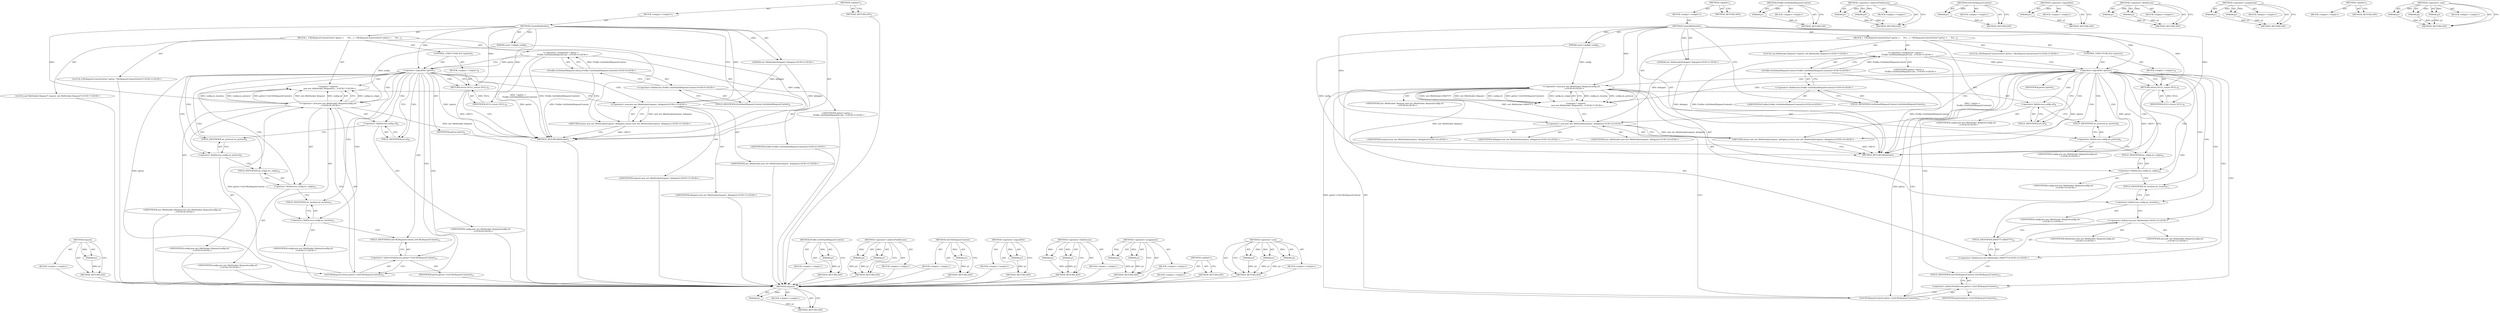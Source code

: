 digraph "&lt;operator&gt;.new" {
vulnerable_97 [label=<(METHOD,request)>];
vulnerable_98 [label=<(PARAM,p1)>];
vulnerable_99 [label=<(BLOCK,&lt;empty&gt;,&lt;empty&gt;)>];
vulnerable_100 [label=<(METHOD_RETURN,ANY)>];
vulnerable_6 [label=<(METHOD,&lt;global&gt;)<SUB>1</SUB>>];
vulnerable_7 [label=<(BLOCK,&lt;empty&gt;,&lt;empty&gt;)<SUB>1</SUB>>];
vulnerable_8 [label=<(METHOD,CreateWebSocket)<SUB>1</SUB>>];
vulnerable_9 [label=<(PARAM,const Config&amp; config)<SUB>2</SUB>>];
vulnerable_10 [label="<(PARAM,net::WebSocketDelegate* delegate)<SUB>2</SUB>>"];
vulnerable_11 [label=<(BLOCK,{
  URLRequestContextGetter* getter =
      Pro...,{
  URLRequestContextGetter* getter =
      Pro...)<SUB>2</SUB>>];
vulnerable_12 [label="<(LOCAL,URLRequestContextGetter* getter: URLRequestContextGetter*)<SUB>3</SUB>>"];
vulnerable_13 [label="<(&lt;operator&gt;.assignment,* getter =
      Profile::GetDefaultRequestCont...)<SUB>3</SUB>>"];
vulnerable_14 [label="<(IDENTIFIER,getter,* getter =
      Profile::GetDefaultRequestCont...)<SUB>3</SUB>>"];
vulnerable_15 [label="<(Profile.GetDefaultRequestContext,Profile::GetDefaultRequestContext())<SUB>4</SUB>>"];
vulnerable_16 [label="<(&lt;operator&gt;.fieldAccess,Profile::GetDefaultRequestContext)<SUB>4</SUB>>"];
vulnerable_17 [label="<(IDENTIFIER,Profile,Profile::GetDefaultRequestContext())<SUB>4</SUB>>"];
vulnerable_18 [label=<(FIELD_IDENTIFIER,GetDefaultRequestContext,GetDefaultRequestContext)<SUB>4</SUB>>];
vulnerable_19 [label=<(CONTROL_STRUCTURE,IF,if (!getter))<SUB>5</SUB>>];
vulnerable_20 [label=<(&lt;operator&gt;.logicalNot,!getter)<SUB>5</SUB>>];
vulnerable_21 [label=<(IDENTIFIER,getter,!getter)<SUB>5</SUB>>];
vulnerable_22 [label=<(BLOCK,&lt;empty&gt;,&lt;empty&gt;)<SUB>6</SUB>>];
vulnerable_23 [label=<(RETURN,return NULL;,return NULL;)<SUB>6</SUB>>];
vulnerable_24 [label=<(IDENTIFIER,NULL,return NULL;)<SUB>6</SUB>>];
vulnerable_25 [label="<(LOCAL,net.WebSocket.Request* request: net.WebSocket.Request*)<SUB>7</SUB>>"];
vulnerable_26 [label="<(request,* request(
      new net::WebSocket::Request(co...)<SUB>7</SUB>>"];
vulnerable_27 [label="<(&lt;operator&gt;.new,new net::WebSocket::Request(config.url,
       ...)<SUB>8</SUB>>"];
vulnerable_28 [label="<(IDENTIFIER,net::WebSocket::Request,new net::WebSocket::Request(config.url,
       ...)<SUB>8</SUB>>"];
vulnerable_29 [label=<(&lt;operator&gt;.fieldAccess,config.url)<SUB>8</SUB>>];
vulnerable_30 [label="<(IDENTIFIER,config,new net::WebSocket::Request(config.url,
       ...)<SUB>8</SUB>>"];
vulnerable_31 [label=<(FIELD_IDENTIFIER,url,url)<SUB>8</SUB>>];
vulnerable_32 [label=<(&lt;operator&gt;.fieldAccess,config.ws_protocol)<SUB>9</SUB>>];
vulnerable_33 [label="<(IDENTIFIER,config,new net::WebSocket::Request(config.url,
       ...)<SUB>9</SUB>>"];
vulnerable_34 [label=<(FIELD_IDENTIFIER,ws_protocol,ws_protocol)<SUB>9</SUB>>];
vulnerable_35 [label=<(&lt;operator&gt;.fieldAccess,config.ws_origin)<SUB>10</SUB>>];
vulnerable_36 [label="<(IDENTIFIER,config,new net::WebSocket::Request(config.url,
       ...)<SUB>10</SUB>>"];
vulnerable_37 [label=<(FIELD_IDENTIFIER,ws_origin,ws_origin)<SUB>10</SUB>>];
vulnerable_38 [label=<(&lt;operator&gt;.fieldAccess,config.ws_location)<SUB>11</SUB>>];
vulnerable_39 [label="<(IDENTIFIER,config,new net::WebSocket::Request(config.url,
       ...)<SUB>11</SUB>>"];
vulnerable_40 [label=<(FIELD_IDENTIFIER,ws_location,ws_location)<SUB>11</SUB>>];
vulnerable_41 [label=<(GetURLRequestContext,getter-&gt;GetURLRequestContext())<SUB>12</SUB>>];
vulnerable_42 [label=<(&lt;operator&gt;.indirectFieldAccess,getter-&gt;GetURLRequestContext)<SUB>12</SUB>>];
vulnerable_43 [label=<(IDENTIFIER,getter,getter-&gt;GetURLRequestContext())<SUB>12</SUB>>];
vulnerable_44 [label=<(FIELD_IDENTIFIER,GetURLRequestContext,GetURLRequestContext)<SUB>12</SUB>>];
vulnerable_45 [label="<(RETURN,return new net::WebSocket(request, delegate);,return new net::WebSocket(request, delegate);)<SUB>13</SUB>>"];
vulnerable_46 [label="<(&lt;operator&gt;.new,new net::WebSocket(request, delegate))<SUB>13</SUB>>"];
vulnerable_47 [label="<(IDENTIFIER,net::WebSocket,new net::WebSocket(request, delegate))<SUB>13</SUB>>"];
vulnerable_48 [label="<(IDENTIFIER,request,new net::WebSocket(request, delegate))<SUB>13</SUB>>"];
vulnerable_49 [label="<(IDENTIFIER,delegate,new net::WebSocket(request, delegate))<SUB>13</SUB>>"];
vulnerable_50 [label=<(METHOD_RETURN,WebSocket)<SUB>1</SUB>>];
vulnerable_52 [label=<(METHOD_RETURN,ANY)<SUB>1</SUB>>];
vulnerable_84 [label=<(METHOD,Profile.GetDefaultRequestContext)>];
vulnerable_85 [label=<(PARAM,p1)>];
vulnerable_86 [label=<(BLOCK,&lt;empty&gt;,&lt;empty&gt;)>];
vulnerable_87 [label=<(METHOD_RETURN,ANY)>];
vulnerable_111 [label=<(METHOD,&lt;operator&gt;.indirectFieldAccess)>];
vulnerable_112 [label=<(PARAM,p1)>];
vulnerable_113 [label=<(PARAM,p2)>];
vulnerable_114 [label=<(BLOCK,&lt;empty&gt;,&lt;empty&gt;)>];
vulnerable_115 [label=<(METHOD_RETURN,ANY)>];
vulnerable_107 [label=<(METHOD,GetURLRequestContext)>];
vulnerable_108 [label=<(PARAM,p1)>];
vulnerable_109 [label=<(BLOCK,&lt;empty&gt;,&lt;empty&gt;)>];
vulnerable_110 [label=<(METHOD_RETURN,ANY)>];
vulnerable_93 [label=<(METHOD,&lt;operator&gt;.logicalNot)>];
vulnerable_94 [label=<(PARAM,p1)>];
vulnerable_95 [label=<(BLOCK,&lt;empty&gt;,&lt;empty&gt;)>];
vulnerable_96 [label=<(METHOD_RETURN,ANY)>];
vulnerable_88 [label=<(METHOD,&lt;operator&gt;.fieldAccess)>];
vulnerable_89 [label=<(PARAM,p1)>];
vulnerable_90 [label=<(PARAM,p2)>];
vulnerable_91 [label=<(BLOCK,&lt;empty&gt;,&lt;empty&gt;)>];
vulnerable_92 [label=<(METHOD_RETURN,ANY)>];
vulnerable_79 [label=<(METHOD,&lt;operator&gt;.assignment)>];
vulnerable_80 [label=<(PARAM,p1)>];
vulnerable_81 [label=<(PARAM,p2)>];
vulnerable_82 [label=<(BLOCK,&lt;empty&gt;,&lt;empty&gt;)>];
vulnerable_83 [label=<(METHOD_RETURN,ANY)>];
vulnerable_73 [label=<(METHOD,&lt;global&gt;)<SUB>1</SUB>>];
vulnerable_74 [label=<(BLOCK,&lt;empty&gt;,&lt;empty&gt;)>];
vulnerable_75 [label=<(METHOD_RETURN,ANY)>];
vulnerable_101 [label=<(METHOD,&lt;operator&gt;.new)>];
vulnerable_102 [label=<(PARAM,p1)>];
vulnerable_103 [label=<(PARAM,p2)>];
vulnerable_104 [label=<(PARAM,p3)>];
vulnerable_105 [label=<(BLOCK,&lt;empty&gt;,&lt;empty&gt;)>];
vulnerable_106 [label=<(METHOD_RETURN,ANY)>];
fixed_102 [label=<(METHOD,request)>];
fixed_103 [label=<(PARAM,p1)>];
fixed_104 [label=<(BLOCK,&lt;empty&gt;,&lt;empty&gt;)>];
fixed_105 [label=<(METHOD_RETURN,ANY)>];
fixed_6 [label=<(METHOD,&lt;global&gt;)<SUB>1</SUB>>];
fixed_7 [label=<(BLOCK,&lt;empty&gt;,&lt;empty&gt;)<SUB>1</SUB>>];
fixed_8 [label=<(METHOD,CreateWebSocket)<SUB>1</SUB>>];
fixed_9 [label=<(PARAM,const Config&amp; config)<SUB>2</SUB>>];
fixed_10 [label="<(PARAM,net::WebSocketDelegate* delegate)<SUB>2</SUB>>"];
fixed_11 [label=<(BLOCK,{
  URLRequestContextGetter* getter =
      Pro...,{
  URLRequestContextGetter* getter =
      Pro...)<SUB>2</SUB>>];
fixed_12 [label="<(LOCAL,URLRequestContextGetter* getter: URLRequestContextGetter*)<SUB>3</SUB>>"];
fixed_13 [label="<(&lt;operator&gt;.assignment,* getter =
      Profile::GetDefaultRequestCont...)<SUB>3</SUB>>"];
fixed_14 [label="<(IDENTIFIER,getter,* getter =
      Profile::GetDefaultRequestCont...)<SUB>3</SUB>>"];
fixed_15 [label="<(Profile.GetDefaultRequestContext,Profile::GetDefaultRequestContext())<SUB>4</SUB>>"];
fixed_16 [label="<(&lt;operator&gt;.fieldAccess,Profile::GetDefaultRequestContext)<SUB>4</SUB>>"];
fixed_17 [label="<(IDENTIFIER,Profile,Profile::GetDefaultRequestContext())<SUB>4</SUB>>"];
fixed_18 [label=<(FIELD_IDENTIFIER,GetDefaultRequestContext,GetDefaultRequestContext)<SUB>4</SUB>>];
fixed_19 [label=<(CONTROL_STRUCTURE,IF,if (!getter))<SUB>5</SUB>>];
fixed_20 [label=<(&lt;operator&gt;.logicalNot,!getter)<SUB>5</SUB>>];
fixed_21 [label=<(IDENTIFIER,getter,!getter)<SUB>5</SUB>>];
fixed_22 [label=<(BLOCK,&lt;empty&gt;,&lt;empty&gt;)<SUB>6</SUB>>];
fixed_23 [label=<(RETURN,return NULL;,return NULL;)<SUB>6</SUB>>];
fixed_24 [label=<(IDENTIFIER,NULL,return NULL;)<SUB>6</SUB>>];
fixed_25 [label="<(LOCAL,net.WebSocket.Request* request: net.WebSocket.Request*)<SUB>7</SUB>>"];
fixed_26 [label="<(request,* request(
      new net::WebSocket::Request(co...)<SUB>7</SUB>>"];
fixed_27 [label="<(&lt;operator&gt;.new,new net::WebSocket::Request(config.url,
       ...)<SUB>8</SUB>>"];
fixed_28 [label="<(IDENTIFIER,net::WebSocket::Request,new net::WebSocket::Request(config.url,
       ...)<SUB>8</SUB>>"];
fixed_29 [label=<(&lt;operator&gt;.fieldAccess,config.url)<SUB>8</SUB>>];
fixed_30 [label="<(IDENTIFIER,config,new net::WebSocket::Request(config.url,
       ...)<SUB>8</SUB>>"];
fixed_31 [label=<(FIELD_IDENTIFIER,url,url)<SUB>8</SUB>>];
fixed_32 [label=<(&lt;operator&gt;.fieldAccess,config.ws_protocol)<SUB>9</SUB>>];
fixed_33 [label="<(IDENTIFIER,config,new net::WebSocket::Request(config.url,
       ...)<SUB>9</SUB>>"];
fixed_34 [label=<(FIELD_IDENTIFIER,ws_protocol,ws_protocol)<SUB>9</SUB>>];
fixed_35 [label=<(&lt;operator&gt;.fieldAccess,config.ws_origin)<SUB>10</SUB>>];
fixed_36 [label="<(IDENTIFIER,config,new net::WebSocket::Request(config.url,
       ...)<SUB>10</SUB>>"];
fixed_37 [label=<(FIELD_IDENTIFIER,ws_origin,ws_origin)<SUB>10</SUB>>];
fixed_38 [label=<(&lt;operator&gt;.fieldAccess,config.ws_location)<SUB>11</SUB>>];
fixed_39 [label="<(IDENTIFIER,config,new net::WebSocket::Request(config.url,
       ...)<SUB>11</SUB>>"];
fixed_40 [label=<(FIELD_IDENTIFIER,ws_location,ws_location)<SUB>11</SUB>>];
fixed_41 [label="<(&lt;operator&gt;.fieldAccess,net::WebSocket::DRAFT75)<SUB>12</SUB>>"];
fixed_42 [label="<(&lt;operator&gt;.fieldAccess,net::WebSocket)<SUB>12</SUB>>"];
fixed_43 [label="<(IDENTIFIER,net,new net::WebSocket::Request(config.url,
       ...)<SUB>12</SUB>>"];
fixed_44 [label="<(IDENTIFIER,WebSocket,new net::WebSocket::Request(config.url,
       ...)<SUB>12</SUB>>"];
fixed_45 [label=<(FIELD_IDENTIFIER,DRAFT75,DRAFT75)<SUB>12</SUB>>];
fixed_46 [label=<(GetURLRequestContext,getter-&gt;GetURLRequestContext())<SUB>13</SUB>>];
fixed_47 [label=<(&lt;operator&gt;.indirectFieldAccess,getter-&gt;GetURLRequestContext)<SUB>13</SUB>>];
fixed_48 [label=<(IDENTIFIER,getter,getter-&gt;GetURLRequestContext())<SUB>13</SUB>>];
fixed_49 [label=<(FIELD_IDENTIFIER,GetURLRequestContext,GetURLRequestContext)<SUB>13</SUB>>];
fixed_50 [label="<(RETURN,return new net::WebSocket(request, delegate);,return new net::WebSocket(request, delegate);)<SUB>14</SUB>>"];
fixed_51 [label="<(&lt;operator&gt;.new,new net::WebSocket(request, delegate))<SUB>14</SUB>>"];
fixed_52 [label="<(IDENTIFIER,net::WebSocket,new net::WebSocket(request, delegate))<SUB>14</SUB>>"];
fixed_53 [label="<(IDENTIFIER,request,new net::WebSocket(request, delegate))<SUB>14</SUB>>"];
fixed_54 [label="<(IDENTIFIER,delegate,new net::WebSocket(request, delegate))<SUB>14</SUB>>"];
fixed_55 [label=<(METHOD_RETURN,WebSocket)<SUB>1</SUB>>];
fixed_57 [label=<(METHOD_RETURN,ANY)<SUB>1</SUB>>];
fixed_89 [label=<(METHOD,Profile.GetDefaultRequestContext)>];
fixed_90 [label=<(PARAM,p1)>];
fixed_91 [label=<(BLOCK,&lt;empty&gt;,&lt;empty&gt;)>];
fixed_92 [label=<(METHOD_RETURN,ANY)>];
fixed_116 [label=<(METHOD,&lt;operator&gt;.indirectFieldAccess)>];
fixed_117 [label=<(PARAM,p1)>];
fixed_118 [label=<(PARAM,p2)>];
fixed_119 [label=<(BLOCK,&lt;empty&gt;,&lt;empty&gt;)>];
fixed_120 [label=<(METHOD_RETURN,ANY)>];
fixed_112 [label=<(METHOD,GetURLRequestContext)>];
fixed_113 [label=<(PARAM,p1)>];
fixed_114 [label=<(BLOCK,&lt;empty&gt;,&lt;empty&gt;)>];
fixed_115 [label=<(METHOD_RETURN,ANY)>];
fixed_98 [label=<(METHOD,&lt;operator&gt;.logicalNot)>];
fixed_99 [label=<(PARAM,p1)>];
fixed_100 [label=<(BLOCK,&lt;empty&gt;,&lt;empty&gt;)>];
fixed_101 [label=<(METHOD_RETURN,ANY)>];
fixed_93 [label=<(METHOD,&lt;operator&gt;.fieldAccess)>];
fixed_94 [label=<(PARAM,p1)>];
fixed_95 [label=<(PARAM,p2)>];
fixed_96 [label=<(BLOCK,&lt;empty&gt;,&lt;empty&gt;)>];
fixed_97 [label=<(METHOD_RETURN,ANY)>];
fixed_84 [label=<(METHOD,&lt;operator&gt;.assignment)>];
fixed_85 [label=<(PARAM,p1)>];
fixed_86 [label=<(PARAM,p2)>];
fixed_87 [label=<(BLOCK,&lt;empty&gt;,&lt;empty&gt;)>];
fixed_88 [label=<(METHOD_RETURN,ANY)>];
fixed_78 [label=<(METHOD,&lt;global&gt;)<SUB>1</SUB>>];
fixed_79 [label=<(BLOCK,&lt;empty&gt;,&lt;empty&gt;)>];
fixed_80 [label=<(METHOD_RETURN,ANY)>];
fixed_106 [label=<(METHOD,&lt;operator&gt;.new)>];
fixed_107 [label=<(PARAM,p1)>];
fixed_108 [label=<(PARAM,p2)>];
fixed_109 [label=<(PARAM,p3)>];
fixed_110 [label=<(BLOCK,&lt;empty&gt;,&lt;empty&gt;)>];
fixed_111 [label=<(METHOD_RETURN,ANY)>];
vulnerable_97 -> vulnerable_98  [key=0, label="AST: "];
vulnerable_97 -> vulnerable_98  [key=1, label="DDG: "];
vulnerable_97 -> vulnerable_99  [key=0, label="AST: "];
vulnerable_97 -> vulnerable_100  [key=0, label="AST: "];
vulnerable_97 -> vulnerable_100  [key=1, label="CFG: "];
vulnerable_98 -> vulnerable_100  [key=0, label="DDG: p1"];
vulnerable_99 -> fixed_102  [key=0];
vulnerable_100 -> fixed_102  [key=0];
vulnerable_6 -> vulnerable_7  [key=0, label="AST: "];
vulnerable_6 -> vulnerable_52  [key=0, label="AST: "];
vulnerable_6 -> vulnerable_52  [key=1, label="CFG: "];
vulnerable_7 -> vulnerable_8  [key=0, label="AST: "];
vulnerable_8 -> vulnerable_9  [key=0, label="AST: "];
vulnerable_8 -> vulnerable_9  [key=1, label="DDG: "];
vulnerable_8 -> vulnerable_10  [key=0, label="AST: "];
vulnerable_8 -> vulnerable_10  [key=1, label="DDG: "];
vulnerable_8 -> vulnerable_11  [key=0, label="AST: "];
vulnerable_8 -> vulnerable_50  [key=0, label="AST: "];
vulnerable_8 -> vulnerable_18  [key=0, label="CFG: "];
vulnerable_8 -> vulnerable_20  [key=0, label="DDG: "];
vulnerable_8 -> vulnerable_23  [key=0, label="DDG: "];
vulnerable_8 -> vulnerable_27  [key=0, label="DDG: "];
vulnerable_8 -> vulnerable_46  [key=0, label="DDG: "];
vulnerable_8 -> vulnerable_24  [key=0, label="DDG: "];
vulnerable_9 -> vulnerable_50  [key=0, label="DDG: config"];
vulnerable_9 -> vulnerable_27  [key=0, label="DDG: config"];
vulnerable_10 -> vulnerable_50  [key=0, label="DDG: delegate"];
vulnerable_10 -> vulnerable_46  [key=0, label="DDG: delegate"];
vulnerable_11 -> vulnerable_12  [key=0, label="AST: "];
vulnerable_11 -> vulnerable_13  [key=0, label="AST: "];
vulnerable_11 -> vulnerable_19  [key=0, label="AST: "];
vulnerable_11 -> vulnerable_25  [key=0, label="AST: "];
vulnerable_11 -> vulnerable_26  [key=0, label="AST: "];
vulnerable_11 -> vulnerable_45  [key=0, label="AST: "];
vulnerable_12 -> fixed_102  [key=0];
vulnerable_13 -> vulnerable_14  [key=0, label="AST: "];
vulnerable_13 -> vulnerable_15  [key=0, label="AST: "];
vulnerable_13 -> vulnerable_20  [key=0, label="CFG: "];
vulnerable_13 -> vulnerable_20  [key=1, label="DDG: getter"];
vulnerable_13 -> vulnerable_50  [key=0, label="DDG: Profile::GetDefaultRequestContext()"];
vulnerable_13 -> vulnerable_50  [key=1, label="DDG: * getter =
      Profile::GetDefaultRequestContext()"];
vulnerable_14 -> fixed_102  [key=0];
vulnerable_15 -> vulnerable_16  [key=0, label="AST: "];
vulnerable_15 -> vulnerable_13  [key=0, label="CFG: "];
vulnerable_15 -> vulnerable_13  [key=1, label="DDG: Profile::GetDefaultRequestContext"];
vulnerable_15 -> vulnerable_50  [key=0, label="DDG: Profile::GetDefaultRequestContext"];
vulnerable_16 -> vulnerable_17  [key=0, label="AST: "];
vulnerable_16 -> vulnerable_18  [key=0, label="AST: "];
vulnerable_16 -> vulnerable_15  [key=0, label="CFG: "];
vulnerable_17 -> fixed_102  [key=0];
vulnerable_18 -> vulnerable_16  [key=0, label="CFG: "];
vulnerable_19 -> vulnerable_20  [key=0, label="AST: "];
vulnerable_19 -> vulnerable_22  [key=0, label="AST: "];
vulnerable_20 -> vulnerable_21  [key=0, label="AST: "];
vulnerable_20 -> vulnerable_23  [key=0, label="CFG: "];
vulnerable_20 -> vulnerable_23  [key=1, label="CDG: "];
vulnerable_20 -> vulnerable_31  [key=0, label="CFG: "];
vulnerable_20 -> vulnerable_31  [key=1, label="CDG: "];
vulnerable_20 -> vulnerable_50  [key=0, label="DDG: getter"];
vulnerable_20 -> vulnerable_50  [key=1, label="DDG: !getter"];
vulnerable_20 -> vulnerable_41  [key=0, label="DDG: getter"];
vulnerable_20 -> vulnerable_41  [key=1, label="CDG: "];
vulnerable_20 -> vulnerable_34  [key=0, label="CDG: "];
vulnerable_20 -> vulnerable_32  [key=0, label="CDG: "];
vulnerable_20 -> vulnerable_26  [key=0, label="CDG: "];
vulnerable_20 -> vulnerable_42  [key=0, label="CDG: "];
vulnerable_20 -> vulnerable_37  [key=0, label="CDG: "];
vulnerable_20 -> vulnerable_46  [key=0, label="CDG: "];
vulnerable_20 -> vulnerable_38  [key=0, label="CDG: "];
vulnerable_20 -> vulnerable_45  [key=0, label="CDG: "];
vulnerable_20 -> vulnerable_27  [key=0, label="CDG: "];
vulnerable_20 -> vulnerable_40  [key=0, label="CDG: "];
vulnerable_20 -> vulnerable_29  [key=0, label="CDG: "];
vulnerable_20 -> vulnerable_44  [key=0, label="CDG: "];
vulnerable_20 -> vulnerable_35  [key=0, label="CDG: "];
vulnerable_21 -> fixed_102  [key=0];
vulnerable_22 -> vulnerable_23  [key=0, label="AST: "];
vulnerable_23 -> vulnerable_24  [key=0, label="AST: "];
vulnerable_23 -> vulnerable_50  [key=0, label="CFG: "];
vulnerable_23 -> vulnerable_50  [key=1, label="DDG: &lt;RET&gt;"];
vulnerable_24 -> vulnerable_23  [key=0, label="DDG: NULL"];
vulnerable_25 -> fixed_102  [key=0];
vulnerable_26 -> vulnerable_27  [key=0, label="AST: "];
vulnerable_26 -> vulnerable_46  [key=0, label="CFG: "];
vulnerable_27 -> vulnerable_28  [key=0, label="AST: "];
vulnerable_27 -> vulnerable_29  [key=0, label="AST: "];
vulnerable_27 -> vulnerable_32  [key=0, label="AST: "];
vulnerable_27 -> vulnerable_35  [key=0, label="AST: "];
vulnerable_27 -> vulnerable_38  [key=0, label="AST: "];
vulnerable_27 -> vulnerable_41  [key=0, label="AST: "];
vulnerable_27 -> vulnerable_26  [key=0, label="CFG: "];
vulnerable_27 -> vulnerable_26  [key=1, label="DDG: config.ws_origin"];
vulnerable_27 -> vulnerable_26  [key=2, label="DDG: config.ws_location"];
vulnerable_27 -> vulnerable_26  [key=3, label="DDG: config.ws_protocol"];
vulnerable_27 -> vulnerable_26  [key=4, label="DDG: getter-&gt;GetURLRequestContext()"];
vulnerable_27 -> vulnerable_26  [key=5, label="DDG: net::WebSocket::Request"];
vulnerable_27 -> vulnerable_26  [key=6, label="DDG: config.url"];
vulnerable_27 -> vulnerable_50  [key=0, label="DDG: net::WebSocket::Request"];
vulnerable_28 -> fixed_102  [key=0];
vulnerable_29 -> vulnerable_30  [key=0, label="AST: "];
vulnerable_29 -> vulnerable_31  [key=0, label="AST: "];
vulnerable_29 -> vulnerable_34  [key=0, label="CFG: "];
vulnerable_30 -> fixed_102  [key=0];
vulnerable_31 -> vulnerable_29  [key=0, label="CFG: "];
vulnerable_32 -> vulnerable_33  [key=0, label="AST: "];
vulnerable_32 -> vulnerable_34  [key=0, label="AST: "];
vulnerable_32 -> vulnerable_37  [key=0, label="CFG: "];
vulnerable_33 -> fixed_102  [key=0];
vulnerable_34 -> vulnerable_32  [key=0, label="CFG: "];
vulnerable_35 -> vulnerable_36  [key=0, label="AST: "];
vulnerable_35 -> vulnerable_37  [key=0, label="AST: "];
vulnerable_35 -> vulnerable_40  [key=0, label="CFG: "];
vulnerable_36 -> fixed_102  [key=0];
vulnerable_37 -> vulnerable_35  [key=0, label="CFG: "];
vulnerable_38 -> vulnerable_39  [key=0, label="AST: "];
vulnerable_38 -> vulnerable_40  [key=0, label="AST: "];
vulnerable_38 -> vulnerable_44  [key=0, label="CFG: "];
vulnerable_39 -> fixed_102  [key=0];
vulnerable_40 -> vulnerable_38  [key=0, label="CFG: "];
vulnerable_41 -> vulnerable_42  [key=0, label="AST: "];
vulnerable_41 -> vulnerable_27  [key=0, label="CFG: "];
vulnerable_41 -> vulnerable_27  [key=1, label="DDG: getter-&gt;GetURLRequestContext"];
vulnerable_42 -> vulnerable_43  [key=0, label="AST: "];
vulnerable_42 -> vulnerable_44  [key=0, label="AST: "];
vulnerable_42 -> vulnerable_41  [key=0, label="CFG: "];
vulnerable_43 -> fixed_102  [key=0];
vulnerable_44 -> vulnerable_42  [key=0, label="CFG: "];
vulnerable_45 -> vulnerable_46  [key=0, label="AST: "];
vulnerable_45 -> vulnerable_50  [key=0, label="CFG: "];
vulnerable_45 -> vulnerable_50  [key=1, label="DDG: &lt;RET&gt;"];
vulnerable_46 -> vulnerable_47  [key=0, label="AST: "];
vulnerable_46 -> vulnerable_48  [key=0, label="AST: "];
vulnerable_46 -> vulnerable_49  [key=0, label="AST: "];
vulnerable_46 -> vulnerable_45  [key=0, label="CFG: "];
vulnerable_46 -> vulnerable_45  [key=1, label="DDG: new net::WebSocket(request, delegate)"];
vulnerable_47 -> fixed_102  [key=0];
vulnerable_48 -> fixed_102  [key=0];
vulnerable_49 -> fixed_102  [key=0];
vulnerable_50 -> fixed_102  [key=0];
vulnerable_52 -> fixed_102  [key=0];
vulnerable_84 -> vulnerable_85  [key=0, label="AST: "];
vulnerable_84 -> vulnerable_85  [key=1, label="DDG: "];
vulnerable_84 -> vulnerable_86  [key=0, label="AST: "];
vulnerable_84 -> vulnerable_87  [key=0, label="AST: "];
vulnerable_84 -> vulnerable_87  [key=1, label="CFG: "];
vulnerable_85 -> vulnerable_87  [key=0, label="DDG: p1"];
vulnerable_86 -> fixed_102  [key=0];
vulnerable_87 -> fixed_102  [key=0];
vulnerable_111 -> vulnerable_112  [key=0, label="AST: "];
vulnerable_111 -> vulnerable_112  [key=1, label="DDG: "];
vulnerable_111 -> vulnerable_114  [key=0, label="AST: "];
vulnerable_111 -> vulnerable_113  [key=0, label="AST: "];
vulnerable_111 -> vulnerable_113  [key=1, label="DDG: "];
vulnerable_111 -> vulnerable_115  [key=0, label="AST: "];
vulnerable_111 -> vulnerable_115  [key=1, label="CFG: "];
vulnerable_112 -> vulnerable_115  [key=0, label="DDG: p1"];
vulnerable_113 -> vulnerable_115  [key=0, label="DDG: p2"];
vulnerable_114 -> fixed_102  [key=0];
vulnerable_115 -> fixed_102  [key=0];
vulnerable_107 -> vulnerable_108  [key=0, label="AST: "];
vulnerable_107 -> vulnerable_108  [key=1, label="DDG: "];
vulnerable_107 -> vulnerable_109  [key=0, label="AST: "];
vulnerable_107 -> vulnerable_110  [key=0, label="AST: "];
vulnerable_107 -> vulnerable_110  [key=1, label="CFG: "];
vulnerable_108 -> vulnerable_110  [key=0, label="DDG: p1"];
vulnerable_109 -> fixed_102  [key=0];
vulnerable_110 -> fixed_102  [key=0];
vulnerable_93 -> vulnerable_94  [key=0, label="AST: "];
vulnerable_93 -> vulnerable_94  [key=1, label="DDG: "];
vulnerable_93 -> vulnerable_95  [key=0, label="AST: "];
vulnerable_93 -> vulnerable_96  [key=0, label="AST: "];
vulnerable_93 -> vulnerable_96  [key=1, label="CFG: "];
vulnerable_94 -> vulnerable_96  [key=0, label="DDG: p1"];
vulnerable_95 -> fixed_102  [key=0];
vulnerable_96 -> fixed_102  [key=0];
vulnerable_88 -> vulnerable_89  [key=0, label="AST: "];
vulnerable_88 -> vulnerable_89  [key=1, label="DDG: "];
vulnerable_88 -> vulnerable_91  [key=0, label="AST: "];
vulnerable_88 -> vulnerable_90  [key=0, label="AST: "];
vulnerable_88 -> vulnerable_90  [key=1, label="DDG: "];
vulnerable_88 -> vulnerable_92  [key=0, label="AST: "];
vulnerable_88 -> vulnerable_92  [key=1, label="CFG: "];
vulnerable_89 -> vulnerable_92  [key=0, label="DDG: p1"];
vulnerable_90 -> vulnerable_92  [key=0, label="DDG: p2"];
vulnerable_91 -> fixed_102  [key=0];
vulnerable_92 -> fixed_102  [key=0];
vulnerable_79 -> vulnerable_80  [key=0, label="AST: "];
vulnerable_79 -> vulnerable_80  [key=1, label="DDG: "];
vulnerable_79 -> vulnerable_82  [key=0, label="AST: "];
vulnerable_79 -> vulnerable_81  [key=0, label="AST: "];
vulnerable_79 -> vulnerable_81  [key=1, label="DDG: "];
vulnerable_79 -> vulnerable_83  [key=0, label="AST: "];
vulnerable_79 -> vulnerable_83  [key=1, label="CFG: "];
vulnerable_80 -> vulnerable_83  [key=0, label="DDG: p1"];
vulnerable_81 -> vulnerable_83  [key=0, label="DDG: p2"];
vulnerable_82 -> fixed_102  [key=0];
vulnerable_83 -> fixed_102  [key=0];
vulnerable_73 -> vulnerable_74  [key=0, label="AST: "];
vulnerable_73 -> vulnerable_75  [key=0, label="AST: "];
vulnerable_73 -> vulnerable_75  [key=1, label="CFG: "];
vulnerable_74 -> fixed_102  [key=0];
vulnerable_75 -> fixed_102  [key=0];
vulnerable_101 -> vulnerable_102  [key=0, label="AST: "];
vulnerable_101 -> vulnerable_102  [key=1, label="DDG: "];
vulnerable_101 -> vulnerable_105  [key=0, label="AST: "];
vulnerable_101 -> vulnerable_103  [key=0, label="AST: "];
vulnerable_101 -> vulnerable_103  [key=1, label="DDG: "];
vulnerable_101 -> vulnerable_106  [key=0, label="AST: "];
vulnerable_101 -> vulnerable_106  [key=1, label="CFG: "];
vulnerable_101 -> vulnerable_104  [key=0, label="AST: "];
vulnerable_101 -> vulnerable_104  [key=1, label="DDG: "];
vulnerable_102 -> vulnerable_106  [key=0, label="DDG: p1"];
vulnerable_103 -> vulnerable_106  [key=0, label="DDG: p2"];
vulnerable_104 -> vulnerable_106  [key=0, label="DDG: p3"];
vulnerable_105 -> fixed_102  [key=0];
vulnerable_106 -> fixed_102  [key=0];
fixed_102 -> fixed_103  [key=0, label="AST: "];
fixed_102 -> fixed_103  [key=1, label="DDG: "];
fixed_102 -> fixed_104  [key=0, label="AST: "];
fixed_102 -> fixed_105  [key=0, label="AST: "];
fixed_102 -> fixed_105  [key=1, label="CFG: "];
fixed_103 -> fixed_105  [key=0, label="DDG: p1"];
fixed_6 -> fixed_7  [key=0, label="AST: "];
fixed_6 -> fixed_57  [key=0, label="AST: "];
fixed_6 -> fixed_57  [key=1, label="CFG: "];
fixed_7 -> fixed_8  [key=0, label="AST: "];
fixed_8 -> fixed_9  [key=0, label="AST: "];
fixed_8 -> fixed_9  [key=1, label="DDG: "];
fixed_8 -> fixed_10  [key=0, label="AST: "];
fixed_8 -> fixed_10  [key=1, label="DDG: "];
fixed_8 -> fixed_11  [key=0, label="AST: "];
fixed_8 -> fixed_55  [key=0, label="AST: "];
fixed_8 -> fixed_18  [key=0, label="CFG: "];
fixed_8 -> fixed_20  [key=0, label="DDG: "];
fixed_8 -> fixed_23  [key=0, label="DDG: "];
fixed_8 -> fixed_27  [key=0, label="DDG: "];
fixed_8 -> fixed_51  [key=0, label="DDG: "];
fixed_8 -> fixed_24  [key=0, label="DDG: "];
fixed_9 -> fixed_55  [key=0, label="DDG: config"];
fixed_9 -> fixed_27  [key=0, label="DDG: config"];
fixed_10 -> fixed_55  [key=0, label="DDG: delegate"];
fixed_10 -> fixed_51  [key=0, label="DDG: delegate"];
fixed_11 -> fixed_12  [key=0, label="AST: "];
fixed_11 -> fixed_13  [key=0, label="AST: "];
fixed_11 -> fixed_19  [key=0, label="AST: "];
fixed_11 -> fixed_25  [key=0, label="AST: "];
fixed_11 -> fixed_26  [key=0, label="AST: "];
fixed_11 -> fixed_50  [key=0, label="AST: "];
fixed_13 -> fixed_14  [key=0, label="AST: "];
fixed_13 -> fixed_15  [key=0, label="AST: "];
fixed_13 -> fixed_20  [key=0, label="CFG: "];
fixed_13 -> fixed_20  [key=1, label="DDG: getter"];
fixed_13 -> fixed_55  [key=0, label="DDG: Profile::GetDefaultRequestContext()"];
fixed_13 -> fixed_55  [key=1, label="DDG: * getter =
      Profile::GetDefaultRequestContext()"];
fixed_15 -> fixed_16  [key=0, label="AST: "];
fixed_15 -> fixed_13  [key=0, label="CFG: "];
fixed_15 -> fixed_13  [key=1, label="DDG: Profile::GetDefaultRequestContext"];
fixed_15 -> fixed_55  [key=0, label="DDG: Profile::GetDefaultRequestContext"];
fixed_16 -> fixed_17  [key=0, label="AST: "];
fixed_16 -> fixed_18  [key=0, label="AST: "];
fixed_16 -> fixed_15  [key=0, label="CFG: "];
fixed_18 -> fixed_16  [key=0, label="CFG: "];
fixed_19 -> fixed_20  [key=0, label="AST: "];
fixed_19 -> fixed_22  [key=0, label="AST: "];
fixed_20 -> fixed_21  [key=0, label="AST: "];
fixed_20 -> fixed_23  [key=0, label="CFG: "];
fixed_20 -> fixed_23  [key=1, label="CDG: "];
fixed_20 -> fixed_31  [key=0, label="CFG: "];
fixed_20 -> fixed_31  [key=1, label="CDG: "];
fixed_20 -> fixed_55  [key=0, label="DDG: getter"];
fixed_20 -> fixed_55  [key=1, label="DDG: !getter"];
fixed_20 -> fixed_46  [key=0, label="DDG: getter"];
fixed_20 -> fixed_46  [key=1, label="CDG: "];
fixed_20 -> fixed_47  [key=0, label="CDG: "];
fixed_20 -> fixed_34  [key=0, label="CDG: "];
fixed_20 -> fixed_32  [key=0, label="CDG: "];
fixed_20 -> fixed_49  [key=0, label="CDG: "];
fixed_20 -> fixed_26  [key=0, label="CDG: "];
fixed_20 -> fixed_42  [key=0, label="CDG: "];
fixed_20 -> fixed_51  [key=0, label="CDG: "];
fixed_20 -> fixed_37  [key=0, label="CDG: "];
fixed_20 -> fixed_38  [key=0, label="CDG: "];
fixed_20 -> fixed_41  [key=0, label="CDG: "];
fixed_20 -> fixed_45  [key=0, label="CDG: "];
fixed_20 -> fixed_27  [key=0, label="CDG: "];
fixed_20 -> fixed_40  [key=0, label="CDG: "];
fixed_20 -> fixed_29  [key=0, label="CDG: "];
fixed_20 -> fixed_50  [key=0, label="CDG: "];
fixed_20 -> fixed_35  [key=0, label="CDG: "];
fixed_22 -> fixed_23  [key=0, label="AST: "];
fixed_23 -> fixed_24  [key=0, label="AST: "];
fixed_23 -> fixed_55  [key=0, label="CFG: "];
fixed_23 -> fixed_55  [key=1, label="DDG: &lt;RET&gt;"];
fixed_24 -> fixed_23  [key=0, label="DDG: NULL"];
fixed_26 -> fixed_27  [key=0, label="AST: "];
fixed_26 -> fixed_51  [key=0, label="CFG: "];
fixed_27 -> fixed_28  [key=0, label="AST: "];
fixed_27 -> fixed_29  [key=0, label="AST: "];
fixed_27 -> fixed_32  [key=0, label="AST: "];
fixed_27 -> fixed_35  [key=0, label="AST: "];
fixed_27 -> fixed_38  [key=0, label="AST: "];
fixed_27 -> fixed_41  [key=0, label="AST: "];
fixed_27 -> fixed_46  [key=0, label="AST: "];
fixed_27 -> fixed_26  [key=0, label="CFG: "];
fixed_27 -> fixed_26  [key=1, label="DDG: config.ws_location"];
fixed_27 -> fixed_26  [key=2, label="DDG: config.ws_protocol"];
fixed_27 -> fixed_26  [key=3, label="DDG: net::WebSocket::DRAFT75"];
fixed_27 -> fixed_26  [key=4, label="DDG: net::WebSocket::Request"];
fixed_27 -> fixed_26  [key=5, label="DDG: config.url"];
fixed_27 -> fixed_26  [key=6, label="DDG: getter-&gt;GetURLRequestContext()"];
fixed_27 -> fixed_26  [key=7, label="DDG: config.ws_origin"];
fixed_27 -> fixed_55  [key=0, label="DDG: net::WebSocket::Request"];
fixed_27 -> fixed_51  [key=0, label="DDG: net::WebSocket::DRAFT75"];
fixed_29 -> fixed_30  [key=0, label="AST: "];
fixed_29 -> fixed_31  [key=0, label="AST: "];
fixed_29 -> fixed_34  [key=0, label="CFG: "];
fixed_31 -> fixed_29  [key=0, label="CFG: "];
fixed_32 -> fixed_33  [key=0, label="AST: "];
fixed_32 -> fixed_34  [key=0, label="AST: "];
fixed_32 -> fixed_37  [key=0, label="CFG: "];
fixed_34 -> fixed_32  [key=0, label="CFG: "];
fixed_35 -> fixed_36  [key=0, label="AST: "];
fixed_35 -> fixed_37  [key=0, label="AST: "];
fixed_35 -> fixed_40  [key=0, label="CFG: "];
fixed_37 -> fixed_35  [key=0, label="CFG: "];
fixed_38 -> fixed_39  [key=0, label="AST: "];
fixed_38 -> fixed_40  [key=0, label="AST: "];
fixed_38 -> fixed_42  [key=0, label="CFG: "];
fixed_40 -> fixed_38  [key=0, label="CFG: "];
fixed_41 -> fixed_42  [key=0, label="AST: "];
fixed_41 -> fixed_45  [key=0, label="AST: "];
fixed_41 -> fixed_49  [key=0, label="CFG: "];
fixed_42 -> fixed_43  [key=0, label="AST: "];
fixed_42 -> fixed_44  [key=0, label="AST: "];
fixed_42 -> fixed_45  [key=0, label="CFG: "];
fixed_45 -> fixed_41  [key=0, label="CFG: "];
fixed_46 -> fixed_47  [key=0, label="AST: "];
fixed_46 -> fixed_27  [key=0, label="CFG: "];
fixed_46 -> fixed_27  [key=1, label="DDG: getter-&gt;GetURLRequestContext"];
fixed_47 -> fixed_48  [key=0, label="AST: "];
fixed_47 -> fixed_49  [key=0, label="AST: "];
fixed_47 -> fixed_46  [key=0, label="CFG: "];
fixed_49 -> fixed_47  [key=0, label="CFG: "];
fixed_50 -> fixed_51  [key=0, label="AST: "];
fixed_50 -> fixed_55  [key=0, label="CFG: "];
fixed_50 -> fixed_55  [key=1, label="DDG: &lt;RET&gt;"];
fixed_51 -> fixed_52  [key=0, label="AST: "];
fixed_51 -> fixed_53  [key=0, label="AST: "];
fixed_51 -> fixed_54  [key=0, label="AST: "];
fixed_51 -> fixed_50  [key=0, label="CFG: "];
fixed_51 -> fixed_50  [key=1, label="DDG: new net::WebSocket(request, delegate)"];
fixed_89 -> fixed_90  [key=0, label="AST: "];
fixed_89 -> fixed_90  [key=1, label="DDG: "];
fixed_89 -> fixed_91  [key=0, label="AST: "];
fixed_89 -> fixed_92  [key=0, label="AST: "];
fixed_89 -> fixed_92  [key=1, label="CFG: "];
fixed_90 -> fixed_92  [key=0, label="DDG: p1"];
fixed_116 -> fixed_117  [key=0, label="AST: "];
fixed_116 -> fixed_117  [key=1, label="DDG: "];
fixed_116 -> fixed_119  [key=0, label="AST: "];
fixed_116 -> fixed_118  [key=0, label="AST: "];
fixed_116 -> fixed_118  [key=1, label="DDG: "];
fixed_116 -> fixed_120  [key=0, label="AST: "];
fixed_116 -> fixed_120  [key=1, label="CFG: "];
fixed_117 -> fixed_120  [key=0, label="DDG: p1"];
fixed_118 -> fixed_120  [key=0, label="DDG: p2"];
fixed_112 -> fixed_113  [key=0, label="AST: "];
fixed_112 -> fixed_113  [key=1, label="DDG: "];
fixed_112 -> fixed_114  [key=0, label="AST: "];
fixed_112 -> fixed_115  [key=0, label="AST: "];
fixed_112 -> fixed_115  [key=1, label="CFG: "];
fixed_113 -> fixed_115  [key=0, label="DDG: p1"];
fixed_98 -> fixed_99  [key=0, label="AST: "];
fixed_98 -> fixed_99  [key=1, label="DDG: "];
fixed_98 -> fixed_100  [key=0, label="AST: "];
fixed_98 -> fixed_101  [key=0, label="AST: "];
fixed_98 -> fixed_101  [key=1, label="CFG: "];
fixed_99 -> fixed_101  [key=0, label="DDG: p1"];
fixed_93 -> fixed_94  [key=0, label="AST: "];
fixed_93 -> fixed_94  [key=1, label="DDG: "];
fixed_93 -> fixed_96  [key=0, label="AST: "];
fixed_93 -> fixed_95  [key=0, label="AST: "];
fixed_93 -> fixed_95  [key=1, label="DDG: "];
fixed_93 -> fixed_97  [key=0, label="AST: "];
fixed_93 -> fixed_97  [key=1, label="CFG: "];
fixed_94 -> fixed_97  [key=0, label="DDG: p1"];
fixed_95 -> fixed_97  [key=0, label="DDG: p2"];
fixed_84 -> fixed_85  [key=0, label="AST: "];
fixed_84 -> fixed_85  [key=1, label="DDG: "];
fixed_84 -> fixed_87  [key=0, label="AST: "];
fixed_84 -> fixed_86  [key=0, label="AST: "];
fixed_84 -> fixed_86  [key=1, label="DDG: "];
fixed_84 -> fixed_88  [key=0, label="AST: "];
fixed_84 -> fixed_88  [key=1, label="CFG: "];
fixed_85 -> fixed_88  [key=0, label="DDG: p1"];
fixed_86 -> fixed_88  [key=0, label="DDG: p2"];
fixed_78 -> fixed_79  [key=0, label="AST: "];
fixed_78 -> fixed_80  [key=0, label="AST: "];
fixed_78 -> fixed_80  [key=1, label="CFG: "];
fixed_106 -> fixed_107  [key=0, label="AST: "];
fixed_106 -> fixed_107  [key=1, label="DDG: "];
fixed_106 -> fixed_110  [key=0, label="AST: "];
fixed_106 -> fixed_108  [key=0, label="AST: "];
fixed_106 -> fixed_108  [key=1, label="DDG: "];
fixed_106 -> fixed_111  [key=0, label="AST: "];
fixed_106 -> fixed_111  [key=1, label="CFG: "];
fixed_106 -> fixed_109  [key=0, label="AST: "];
fixed_106 -> fixed_109  [key=1, label="DDG: "];
fixed_107 -> fixed_111  [key=0, label="DDG: p1"];
fixed_108 -> fixed_111  [key=0, label="DDG: p2"];
fixed_109 -> fixed_111  [key=0, label="DDG: p3"];
}
